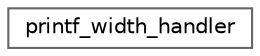 digraph "类继承关系图"
{
 // LATEX_PDF_SIZE
  bgcolor="transparent";
  edge [fontname=Helvetica,fontsize=10,labelfontname=Helvetica,labelfontsize=10];
  node [fontname=Helvetica,fontsize=10,shape=box,height=0.2,width=0.4];
  rankdir="LR";
  Node0 [id="Node000000",label="printf_width_handler",height=0.2,width=0.4,color="grey40", fillcolor="white", style="filled",URL="$classdetail_1_1printf__width__handler.html",tooltip=" "];
}
